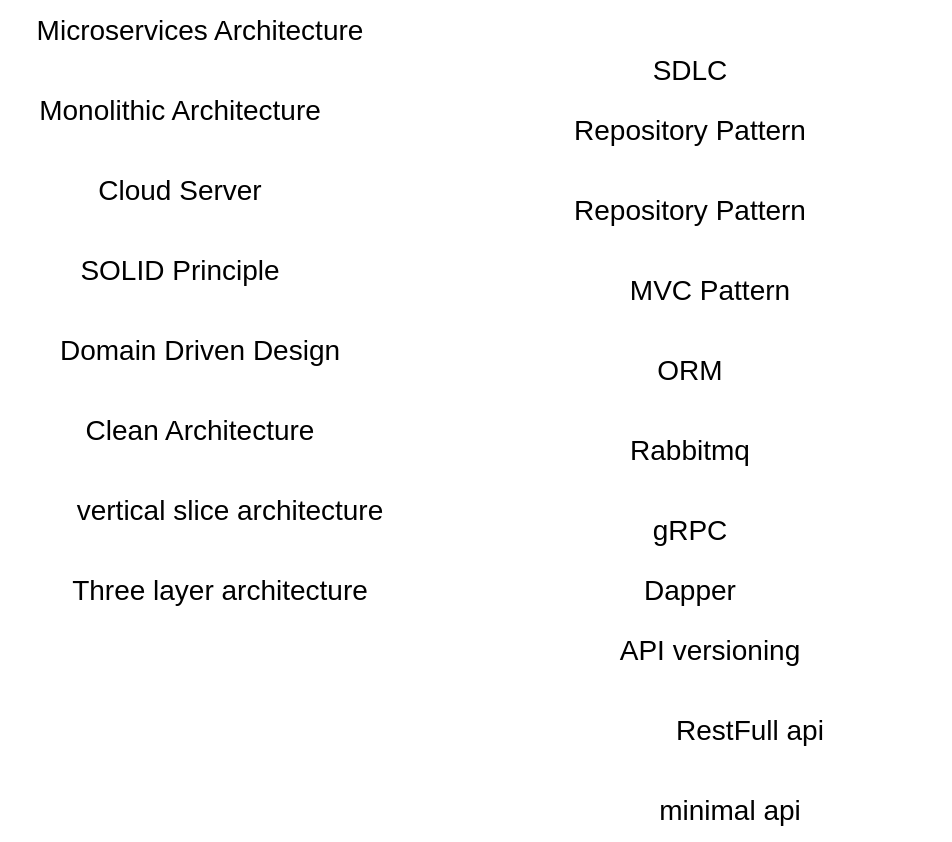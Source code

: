 <mxfile version="21.3.2" type="github">
  <diagram name="Page-1" id="Pktm7cOloWW2bJOD0Lta">
    <mxGraphModel dx="1198" dy="525" grid="1" gridSize="10" guides="1" tooltips="1" connect="1" arrows="1" fold="1" page="1" pageScale="1" pageWidth="850" pageHeight="1100" math="0" shadow="0">
      <root>
        <mxCell id="0" />
        <mxCell id="1" parent="0" />
        <mxCell id="jzJYhHAv_l02grlSd3NP-2" value="&lt;font style=&quot;font-size: 14px;&quot;&gt;Microservices Architecture&lt;/font&gt;" style="text;html=1;strokeColor=none;fillColor=none;align=center;verticalAlign=middle;whiteSpace=wrap;rounded=0;" parent="1" vertex="1">
          <mxGeometry x="35" y="30" width="200" height="30" as="geometry" />
        </mxCell>
        <mxCell id="jzJYhHAv_l02grlSd3NP-5" value="&lt;font style=&quot;font-size: 14px;&quot;&gt;Monolithic Architecture&lt;/font&gt;" style="text;html=1;strokeColor=none;fillColor=none;align=center;verticalAlign=middle;whiteSpace=wrap;rounded=0;" parent="1" vertex="1">
          <mxGeometry x="50" y="70" width="150" height="30" as="geometry" />
        </mxCell>
        <mxCell id="jzJYhHAv_l02grlSd3NP-6" value="&lt;font style=&quot;font-size: 14px;&quot;&gt;Cloud Server&lt;/font&gt;" style="text;html=1;strokeColor=none;fillColor=none;align=center;verticalAlign=middle;whiteSpace=wrap;rounded=0;" parent="1" vertex="1">
          <mxGeometry x="50" y="110" width="150" height="30" as="geometry" />
        </mxCell>
        <mxCell id="jzJYhHAv_l02grlSd3NP-7" value="&lt;font style=&quot;font-size: 14px;&quot;&gt;SOLID Principle&lt;/font&gt;" style="text;html=1;strokeColor=none;fillColor=none;align=center;verticalAlign=middle;whiteSpace=wrap;rounded=0;" parent="1" vertex="1">
          <mxGeometry x="50" y="150" width="150" height="30" as="geometry" />
        </mxCell>
        <mxCell id="jzJYhHAv_l02grlSd3NP-8" value="&lt;span style=&quot;font-size: 14px;&quot;&gt;Domain Driven Design&lt;/span&gt;" style="text;html=1;strokeColor=none;fillColor=none;align=center;verticalAlign=middle;whiteSpace=wrap;rounded=0;" parent="1" vertex="1">
          <mxGeometry x="60" y="190" width="150" height="30" as="geometry" />
        </mxCell>
        <mxCell id="jzJYhHAv_l02grlSd3NP-9" value="&lt;span style=&quot;font-size: 14px;&quot;&gt;Clean Architecture&lt;/span&gt;" style="text;html=1;strokeColor=none;fillColor=none;align=center;verticalAlign=middle;whiteSpace=wrap;rounded=0;" parent="1" vertex="1">
          <mxGeometry x="60" y="230" width="150" height="30" as="geometry" />
        </mxCell>
        <mxCell id="jzJYhHAv_l02grlSd3NP-10" value="&lt;font style=&quot;font-size: 14px;&quot;&gt;vertical slice architecture&lt;/font&gt;" style="text;html=1;strokeColor=none;fillColor=none;align=center;verticalAlign=middle;whiteSpace=wrap;rounded=0;" parent="1" vertex="1">
          <mxGeometry x="60" y="270" width="180" height="30" as="geometry" />
        </mxCell>
        <mxCell id="jzJYhHAv_l02grlSd3NP-12" value="&lt;font style=&quot;font-size: 14px;&quot;&gt;Three layer architecture&lt;/font&gt;" style="text;html=1;strokeColor=none;fillColor=none;align=center;verticalAlign=middle;whiteSpace=wrap;rounded=0;" parent="1" vertex="1">
          <mxGeometry x="55" y="310" width="180" height="30" as="geometry" />
        </mxCell>
        <mxCell id="jzJYhHAv_l02grlSd3NP-13" value="&lt;font style=&quot;font-size: 14px;&quot;&gt;SDLC&lt;/font&gt;" style="text;html=1;strokeColor=none;fillColor=none;align=center;verticalAlign=middle;whiteSpace=wrap;rounded=0;" parent="1" vertex="1">
          <mxGeometry x="280" y="50" width="200" height="30" as="geometry" />
        </mxCell>
        <mxCell id="jzJYhHAv_l02grlSd3NP-14" value="&lt;font style=&quot;font-size: 14px;&quot;&gt;Repository Pattern&lt;/font&gt;" style="text;html=1;strokeColor=none;fillColor=none;align=center;verticalAlign=middle;whiteSpace=wrap;rounded=0;" parent="1" vertex="1">
          <mxGeometry x="280" y="80" width="200" height="30" as="geometry" />
        </mxCell>
        <mxCell id="jzJYhHAv_l02grlSd3NP-15" value="&lt;font style=&quot;font-size: 14px;&quot;&gt;Repository Pattern&lt;/font&gt;" style="text;html=1;strokeColor=none;fillColor=none;align=center;verticalAlign=middle;whiteSpace=wrap;rounded=0;" parent="1" vertex="1">
          <mxGeometry x="280" y="120" width="200" height="30" as="geometry" />
        </mxCell>
        <mxCell id="vhDsmQg7ZBNKj0Gx0PKl-1" value="&lt;font style=&quot;font-size: 14px;&quot;&gt;MVC Pattern&lt;/font&gt;" style="text;html=1;strokeColor=none;fillColor=none;align=center;verticalAlign=middle;whiteSpace=wrap;rounded=0;" vertex="1" parent="1">
          <mxGeometry x="290" y="160" width="200" height="30" as="geometry" />
        </mxCell>
        <mxCell id="vhDsmQg7ZBNKj0Gx0PKl-2" value="&lt;font style=&quot;font-size: 14px;&quot;&gt;ORM&lt;/font&gt;" style="text;html=1;strokeColor=none;fillColor=none;align=center;verticalAlign=middle;whiteSpace=wrap;rounded=0;" vertex="1" parent="1">
          <mxGeometry x="280" y="200" width="200" height="30" as="geometry" />
        </mxCell>
        <mxCell id="vhDsmQg7ZBNKj0Gx0PKl-3" value="&lt;font style=&quot;font-size: 14px;&quot;&gt;Rabbitmq&lt;/font&gt;" style="text;html=1;strokeColor=none;fillColor=none;align=center;verticalAlign=middle;whiteSpace=wrap;rounded=0;" vertex="1" parent="1">
          <mxGeometry x="280" y="240" width="200" height="30" as="geometry" />
        </mxCell>
        <mxCell id="vhDsmQg7ZBNKj0Gx0PKl-4" value="&lt;span style=&quot;font-size: 14px;&quot;&gt;gRPC&lt;/span&gt;" style="text;html=1;strokeColor=none;fillColor=none;align=center;verticalAlign=middle;whiteSpace=wrap;rounded=0;" vertex="1" parent="1">
          <mxGeometry x="280" y="280" width="200" height="30" as="geometry" />
        </mxCell>
        <mxCell id="vhDsmQg7ZBNKj0Gx0PKl-5" value="&lt;font style=&quot;font-size: 14px;&quot;&gt;Dapper&lt;/font&gt;" style="text;html=1;strokeColor=none;fillColor=none;align=center;verticalAlign=middle;whiteSpace=wrap;rounded=0;" vertex="1" parent="1">
          <mxGeometry x="280" y="310" width="200" height="30" as="geometry" />
        </mxCell>
        <mxCell id="vhDsmQg7ZBNKj0Gx0PKl-6" value="&lt;font style=&quot;font-size: 14px;&quot;&gt;API versioning&lt;/font&gt;" style="text;html=1;strokeColor=none;fillColor=none;align=center;verticalAlign=middle;whiteSpace=wrap;rounded=0;" vertex="1" parent="1">
          <mxGeometry x="290" y="340" width="200" height="30" as="geometry" />
        </mxCell>
        <mxCell id="vhDsmQg7ZBNKj0Gx0PKl-7" value="&lt;font style=&quot;font-size: 14px;&quot;&gt;RestFull api&lt;/font&gt;" style="text;html=1;strokeColor=none;fillColor=none;align=center;verticalAlign=middle;whiteSpace=wrap;rounded=0;" vertex="1" parent="1">
          <mxGeometry x="310" y="380" width="200" height="30" as="geometry" />
        </mxCell>
        <mxCell id="vhDsmQg7ZBNKj0Gx0PKl-8" value="&lt;font style=&quot;font-size: 14px;&quot;&gt;minimal api&lt;/font&gt;" style="text;html=1;strokeColor=none;fillColor=none;align=center;verticalAlign=middle;whiteSpace=wrap;rounded=0;" vertex="1" parent="1">
          <mxGeometry x="300" y="420" width="200" height="30" as="geometry" />
        </mxCell>
      </root>
    </mxGraphModel>
  </diagram>
</mxfile>
